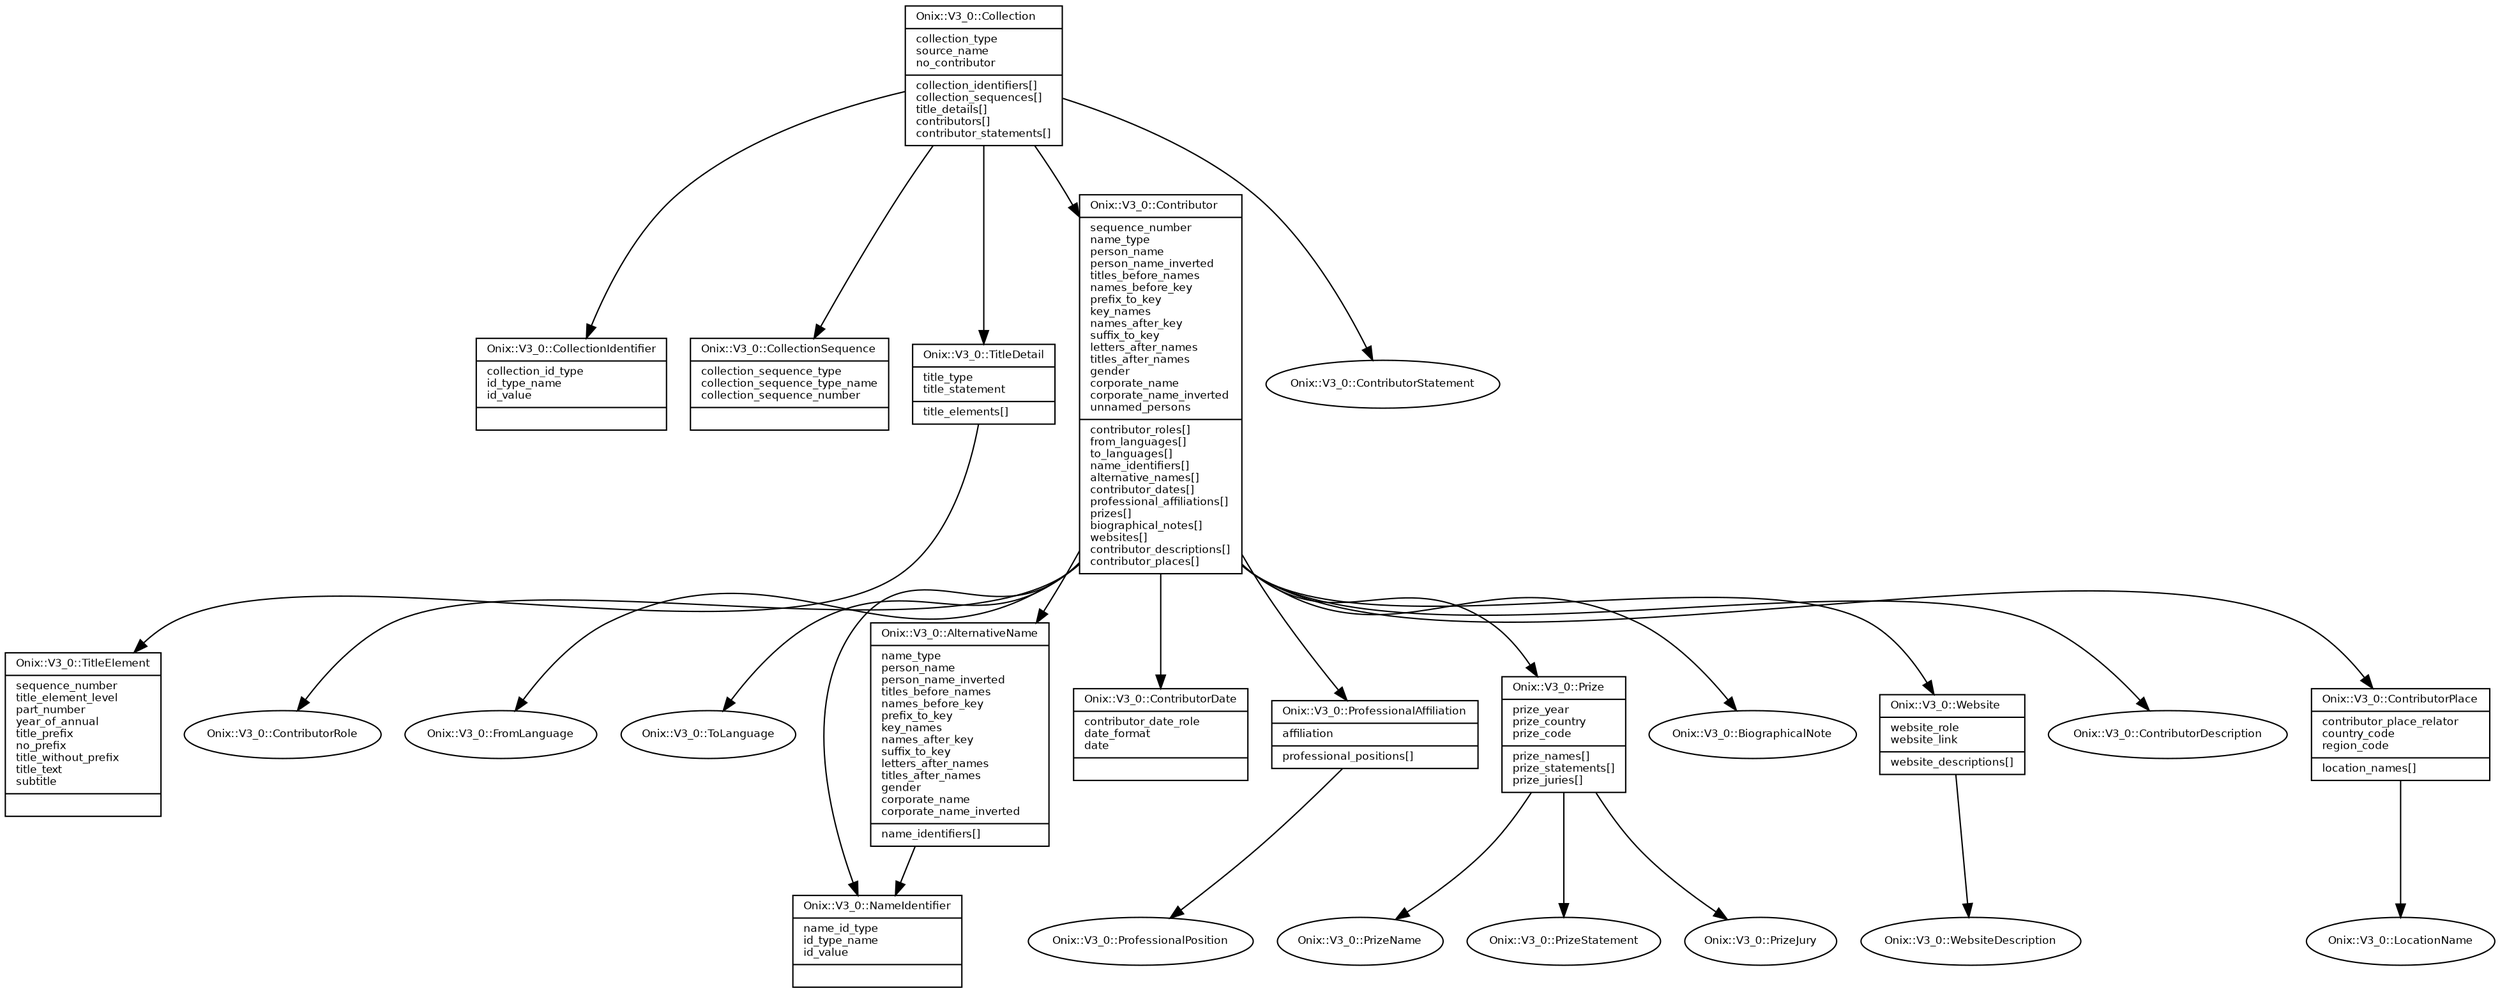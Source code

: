digraph G {
  fontname = "Bitstream Vera Sans"
  fontsize = 8

  node [
    fontname = "Bitstream Vera Sans"
    fontsize = 8
    shape = "record"
  ]

  edge [
    fontname = "Bitstream Vera Sans"
    fontsize = 8
  ]

  Collection [
    label = "{Onix::V3_0::Collection\l|collection_type\lsource_name\lno_contributor\l|collection_identifiers[]\lcollection_sequences[]\ltitle_details[]\lcontributors[]\lcontributor_statements[]\l}"
  ]

  Collection -> CollectionIdentifier [arrowhead=normal]
  Collection -> CollectionSequence [arrowhead=normal]
  Collection -> TitleDetail [arrowhead=normal]
  Collection -> Contributor [arrowhead=normal]
  Collection -> ContributorStatement [arrowhead=normal]

  CollectionIdentifier [
    label = "{Onix::V3_0::CollectionIdentifier\l|collection_id_type\lid_type_name\lid_value\l|\l}"
  ]




  CollectionSequence [
    label = "{Onix::V3_0::CollectionSequence\l|collection_sequence_type\lcollection_sequence_type_name\lcollection_sequence_number\l|\l}"
  ]




  TitleDetail [
    label = "{Onix::V3_0::TitleDetail\l|title_type\ltitle_statement\l|title_elements[]\l}"
  ]

  TitleDetail -> TitleElement [arrowhead=normal]

  TitleElement [
    label = "{Onix::V3_0::TitleElement\l|sequence_number\ltitle_element_level\lpart_number\lyear_of_annual\ltitle_prefix\lno_prefix\ltitle_without_prefix\ltitle_text\lsubtitle\l|\l}"
  ]




  Contributor [
    label = "{Onix::V3_0::Contributor\l|sequence_number\lname_type\lperson_name\lperson_name_inverted\ltitles_before_names\lnames_before_key\lprefix_to_key\lkey_names\lnames_after_key\lsuffix_to_key\lletters_after_names\ltitles_after_names\lgender\lcorporate_name\lcorporate_name_inverted\lunnamed_persons\l|contributor_roles[]\lfrom_languages[]\lto_languages[]\lname_identifiers[]\lalternative_names[]\lcontributor_dates[]\lprofessional_affiliations[]\lprizes[]\lbiographical_notes[]\lwebsites[]\lcontributor_descriptions[]\lcontributor_places[]\l}"
  ]

  Contributor -> ContributorRole [arrowhead=normal]
  Contributor -> FromLanguage [arrowhead=normal]
  Contributor -> ToLanguage [arrowhead=normal]
  Contributor -> NameIdentifier [arrowhead=normal]
  Contributor -> AlternativeName [arrowhead=normal]
  Contributor -> ContributorDate [arrowhead=normal]
  Contributor -> ProfessionalAffiliation [arrowhead=normal]
  Contributor -> Prize [arrowhead=normal]
  Contributor -> BiographicalNote [arrowhead=normal]
  Contributor -> Website [arrowhead=normal]
  Contributor -> ContributorDescription [arrowhead=normal]
  Contributor -> ContributorPlace [arrowhead=normal]

  ContributorRole [
    label = "Onix::V3_0::ContributorRole", shape = oval
  ]




  FromLanguage [
    label = "Onix::V3_0::FromLanguage", shape = oval
  ]




  ToLanguage [
    label = "Onix::V3_0::ToLanguage", shape = oval
  ]




  NameIdentifier [
    label = "{Onix::V3_0::NameIdentifier\l|name_id_type\lid_type_name\lid_value\l|\l}"
  ]




  AlternativeName [
    label = "{Onix::V3_0::AlternativeName\l|name_type\lperson_name\lperson_name_inverted\ltitles_before_names\lnames_before_key\lprefix_to_key\lkey_names\lnames_after_key\lsuffix_to_key\lletters_after_names\ltitles_after_names\lgender\lcorporate_name\lcorporate_name_inverted\l|name_identifiers[]\l}"
  ]

  AlternativeName -> NameIdentifier [arrowhead=normal]


  ContributorDate [
    label = "{Onix::V3_0::ContributorDate\l|contributor_date_role\ldate_format\ldate\l|\l}"
  ]




  ProfessionalAffiliation [
    label = "{Onix::V3_0::ProfessionalAffiliation\l|affiliation\l|professional_positions[]\l}"
  ]

  ProfessionalAffiliation -> ProfessionalPosition [arrowhead=normal]

  ProfessionalPosition [
    label = "Onix::V3_0::ProfessionalPosition", shape = oval
  ]




  Prize [
    label = "{Onix::V3_0::Prize\l|prize_year\lprize_country\lprize_code\l|prize_names[]\lprize_statements[]\lprize_juries[]\l}"
  ]

  Prize -> PrizeName [arrowhead=normal]
  Prize -> PrizeStatement [arrowhead=normal]
  Prize -> PrizeJury [arrowhead=normal]

  PrizeName [
    label = "Onix::V3_0::PrizeName", shape = oval
  ]




  PrizeStatement [
    label = "Onix::V3_0::PrizeStatement", shape = oval
  ]




  PrizeJury [
    label = "Onix::V3_0::PrizeJury", shape = oval
  ]




  BiographicalNote [
    label = "Onix::V3_0::BiographicalNote", shape = oval
  ]




  Website [
    label = "{Onix::V3_0::Website\l|website_role\lwebsite_link\l|website_descriptions[]\l}"
  ]

  Website -> WebsiteDescription [arrowhead=normal]

  WebsiteDescription [
    label = "Onix::V3_0::WebsiteDescription", shape = oval
  ]




  ContributorDescription [
    label = "Onix::V3_0::ContributorDescription", shape = oval
  ]




  ContributorPlace [
    label = "{Onix::V3_0::ContributorPlace\l|contributor_place_relator\lcountry_code\lregion_code\l|location_names[]\l}"
  ]

  ContributorPlace -> LocationName [arrowhead=normal]

  LocationName [
    label = "Onix::V3_0::LocationName", shape = oval
  ]




  ContributorStatement [
    label = "Onix::V3_0::ContributorStatement", shape = oval
  ]




}
